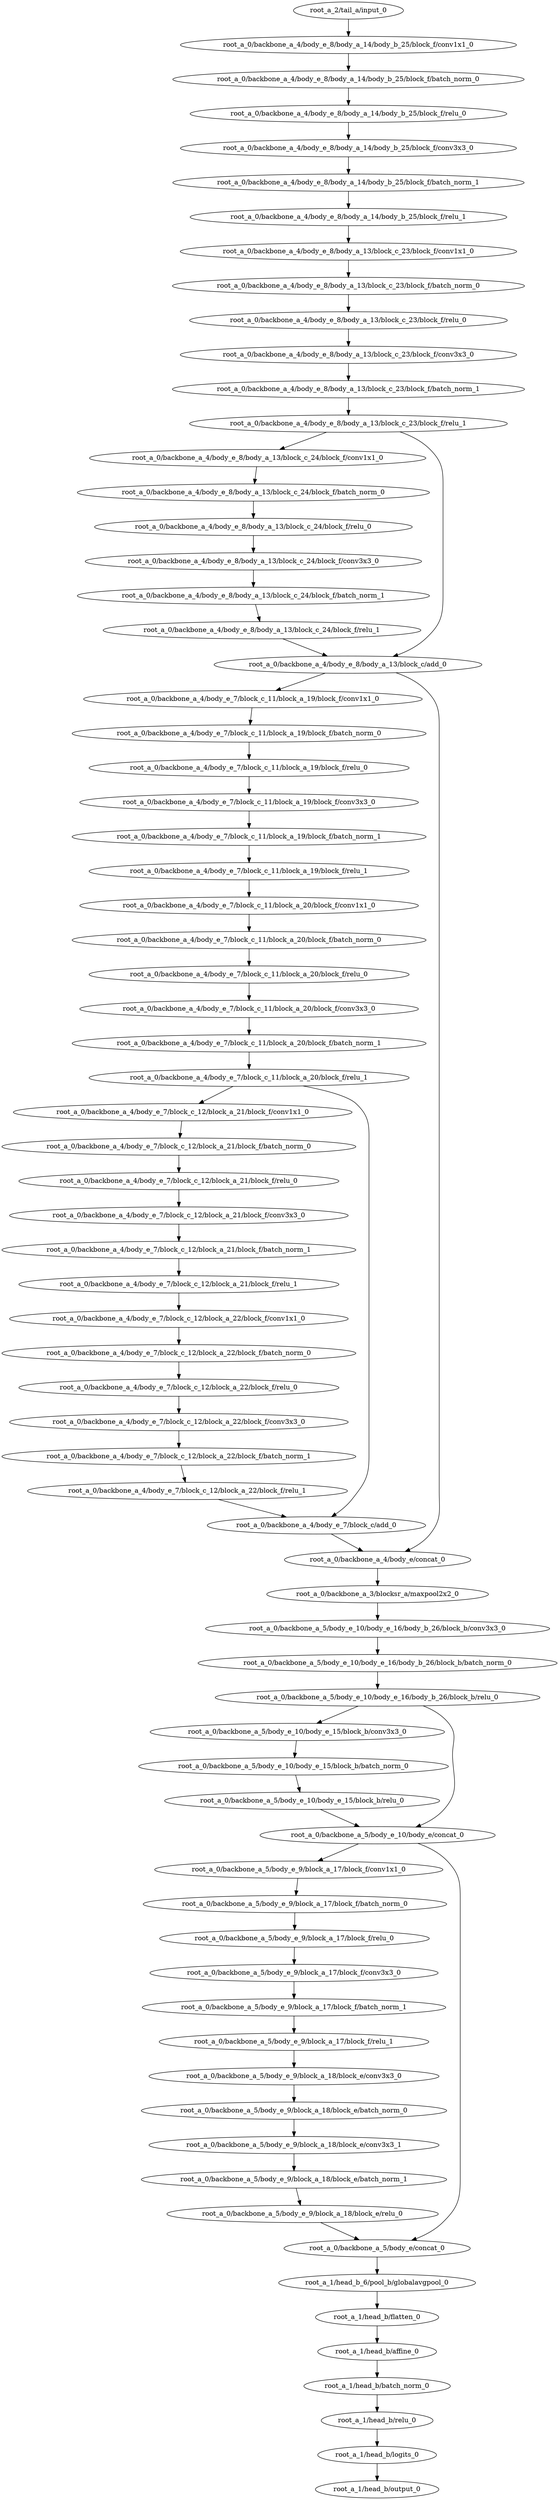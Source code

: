 digraph root_a {
	"root_a_2/tail_a/input_0"
	"root_a_0/backbone_a_4/body_e_8/body_a_14/body_b_25/block_f/conv1x1_0"
	"root_a_0/backbone_a_4/body_e_8/body_a_14/body_b_25/block_f/batch_norm_0"
	"root_a_0/backbone_a_4/body_e_8/body_a_14/body_b_25/block_f/relu_0"
	"root_a_0/backbone_a_4/body_e_8/body_a_14/body_b_25/block_f/conv3x3_0"
	"root_a_0/backbone_a_4/body_e_8/body_a_14/body_b_25/block_f/batch_norm_1"
	"root_a_0/backbone_a_4/body_e_8/body_a_14/body_b_25/block_f/relu_1"
	"root_a_0/backbone_a_4/body_e_8/body_a_13/block_c_23/block_f/conv1x1_0"
	"root_a_0/backbone_a_4/body_e_8/body_a_13/block_c_23/block_f/batch_norm_0"
	"root_a_0/backbone_a_4/body_e_8/body_a_13/block_c_23/block_f/relu_0"
	"root_a_0/backbone_a_4/body_e_8/body_a_13/block_c_23/block_f/conv3x3_0"
	"root_a_0/backbone_a_4/body_e_8/body_a_13/block_c_23/block_f/batch_norm_1"
	"root_a_0/backbone_a_4/body_e_8/body_a_13/block_c_23/block_f/relu_1"
	"root_a_0/backbone_a_4/body_e_8/body_a_13/block_c_24/block_f/conv1x1_0"
	"root_a_0/backbone_a_4/body_e_8/body_a_13/block_c_24/block_f/batch_norm_0"
	"root_a_0/backbone_a_4/body_e_8/body_a_13/block_c_24/block_f/relu_0"
	"root_a_0/backbone_a_4/body_e_8/body_a_13/block_c_24/block_f/conv3x3_0"
	"root_a_0/backbone_a_4/body_e_8/body_a_13/block_c_24/block_f/batch_norm_1"
	"root_a_0/backbone_a_4/body_e_8/body_a_13/block_c_24/block_f/relu_1"
	"root_a_0/backbone_a_4/body_e_8/body_a_13/block_c/add_0"
	"root_a_0/backbone_a_4/body_e_7/block_c_11/block_a_19/block_f/conv1x1_0"
	"root_a_0/backbone_a_4/body_e_7/block_c_11/block_a_19/block_f/batch_norm_0"
	"root_a_0/backbone_a_4/body_e_7/block_c_11/block_a_19/block_f/relu_0"
	"root_a_0/backbone_a_4/body_e_7/block_c_11/block_a_19/block_f/conv3x3_0"
	"root_a_0/backbone_a_4/body_e_7/block_c_11/block_a_19/block_f/batch_norm_1"
	"root_a_0/backbone_a_4/body_e_7/block_c_11/block_a_19/block_f/relu_1"
	"root_a_0/backbone_a_4/body_e_7/block_c_11/block_a_20/block_f/conv1x1_0"
	"root_a_0/backbone_a_4/body_e_7/block_c_11/block_a_20/block_f/batch_norm_0"
	"root_a_0/backbone_a_4/body_e_7/block_c_11/block_a_20/block_f/relu_0"
	"root_a_0/backbone_a_4/body_e_7/block_c_11/block_a_20/block_f/conv3x3_0"
	"root_a_0/backbone_a_4/body_e_7/block_c_11/block_a_20/block_f/batch_norm_1"
	"root_a_0/backbone_a_4/body_e_7/block_c_11/block_a_20/block_f/relu_1"
	"root_a_0/backbone_a_4/body_e_7/block_c_12/block_a_21/block_f/conv1x1_0"
	"root_a_0/backbone_a_4/body_e_7/block_c_12/block_a_21/block_f/batch_norm_0"
	"root_a_0/backbone_a_4/body_e_7/block_c_12/block_a_21/block_f/relu_0"
	"root_a_0/backbone_a_4/body_e_7/block_c_12/block_a_21/block_f/conv3x3_0"
	"root_a_0/backbone_a_4/body_e_7/block_c_12/block_a_21/block_f/batch_norm_1"
	"root_a_0/backbone_a_4/body_e_7/block_c_12/block_a_21/block_f/relu_1"
	"root_a_0/backbone_a_4/body_e_7/block_c_12/block_a_22/block_f/conv1x1_0"
	"root_a_0/backbone_a_4/body_e_7/block_c_12/block_a_22/block_f/batch_norm_0"
	"root_a_0/backbone_a_4/body_e_7/block_c_12/block_a_22/block_f/relu_0"
	"root_a_0/backbone_a_4/body_e_7/block_c_12/block_a_22/block_f/conv3x3_0"
	"root_a_0/backbone_a_4/body_e_7/block_c_12/block_a_22/block_f/batch_norm_1"
	"root_a_0/backbone_a_4/body_e_7/block_c_12/block_a_22/block_f/relu_1"
	"root_a_0/backbone_a_4/body_e_7/block_c/add_0"
	"root_a_0/backbone_a_4/body_e/concat_0"
	"root_a_0/backbone_a_3/blocksr_a/maxpool2x2_0"
	"root_a_0/backbone_a_5/body_e_10/body_e_16/body_b_26/block_b/conv3x3_0"
	"root_a_0/backbone_a_5/body_e_10/body_e_16/body_b_26/block_b/batch_norm_0"
	"root_a_0/backbone_a_5/body_e_10/body_e_16/body_b_26/block_b/relu_0"
	"root_a_0/backbone_a_5/body_e_10/body_e_15/block_b/conv3x3_0"
	"root_a_0/backbone_a_5/body_e_10/body_e_15/block_b/batch_norm_0"
	"root_a_0/backbone_a_5/body_e_10/body_e_15/block_b/relu_0"
	"root_a_0/backbone_a_5/body_e_10/body_e/concat_0"
	"root_a_0/backbone_a_5/body_e_9/block_a_17/block_f/conv1x1_0"
	"root_a_0/backbone_a_5/body_e_9/block_a_17/block_f/batch_norm_0"
	"root_a_0/backbone_a_5/body_e_9/block_a_17/block_f/relu_0"
	"root_a_0/backbone_a_5/body_e_9/block_a_17/block_f/conv3x3_0"
	"root_a_0/backbone_a_5/body_e_9/block_a_17/block_f/batch_norm_1"
	"root_a_0/backbone_a_5/body_e_9/block_a_17/block_f/relu_1"
	"root_a_0/backbone_a_5/body_e_9/block_a_18/block_e/conv3x3_0"
	"root_a_0/backbone_a_5/body_e_9/block_a_18/block_e/batch_norm_0"
	"root_a_0/backbone_a_5/body_e_9/block_a_18/block_e/conv3x3_1"
	"root_a_0/backbone_a_5/body_e_9/block_a_18/block_e/batch_norm_1"
	"root_a_0/backbone_a_5/body_e_9/block_a_18/block_e/relu_0"
	"root_a_0/backbone_a_5/body_e/concat_0"
	"root_a_1/head_b_6/pool_b/globalavgpool_0"
	"root_a_1/head_b/flatten_0"
	"root_a_1/head_b/affine_0"
	"root_a_1/head_b/batch_norm_0"
	"root_a_1/head_b/relu_0"
	"root_a_1/head_b/logits_0"
	"root_a_1/head_b/output_0"

	"root_a_2/tail_a/input_0" -> "root_a_0/backbone_a_4/body_e_8/body_a_14/body_b_25/block_f/conv1x1_0"
	"root_a_0/backbone_a_4/body_e_8/body_a_14/body_b_25/block_f/conv1x1_0" -> "root_a_0/backbone_a_4/body_e_8/body_a_14/body_b_25/block_f/batch_norm_0"
	"root_a_0/backbone_a_4/body_e_8/body_a_14/body_b_25/block_f/batch_norm_0" -> "root_a_0/backbone_a_4/body_e_8/body_a_14/body_b_25/block_f/relu_0"
	"root_a_0/backbone_a_4/body_e_8/body_a_14/body_b_25/block_f/relu_0" -> "root_a_0/backbone_a_4/body_e_8/body_a_14/body_b_25/block_f/conv3x3_0"
	"root_a_0/backbone_a_4/body_e_8/body_a_14/body_b_25/block_f/conv3x3_0" -> "root_a_0/backbone_a_4/body_e_8/body_a_14/body_b_25/block_f/batch_norm_1"
	"root_a_0/backbone_a_4/body_e_8/body_a_14/body_b_25/block_f/batch_norm_1" -> "root_a_0/backbone_a_4/body_e_8/body_a_14/body_b_25/block_f/relu_1"
	"root_a_0/backbone_a_4/body_e_8/body_a_14/body_b_25/block_f/relu_1" -> "root_a_0/backbone_a_4/body_e_8/body_a_13/block_c_23/block_f/conv1x1_0"
	"root_a_0/backbone_a_4/body_e_8/body_a_13/block_c_23/block_f/conv1x1_0" -> "root_a_0/backbone_a_4/body_e_8/body_a_13/block_c_23/block_f/batch_norm_0"
	"root_a_0/backbone_a_4/body_e_8/body_a_13/block_c_23/block_f/batch_norm_0" -> "root_a_0/backbone_a_4/body_e_8/body_a_13/block_c_23/block_f/relu_0"
	"root_a_0/backbone_a_4/body_e_8/body_a_13/block_c_23/block_f/relu_0" -> "root_a_0/backbone_a_4/body_e_8/body_a_13/block_c_23/block_f/conv3x3_0"
	"root_a_0/backbone_a_4/body_e_8/body_a_13/block_c_23/block_f/conv3x3_0" -> "root_a_0/backbone_a_4/body_e_8/body_a_13/block_c_23/block_f/batch_norm_1"
	"root_a_0/backbone_a_4/body_e_8/body_a_13/block_c_23/block_f/batch_norm_1" -> "root_a_0/backbone_a_4/body_e_8/body_a_13/block_c_23/block_f/relu_1"
	"root_a_0/backbone_a_4/body_e_8/body_a_13/block_c_23/block_f/relu_1" -> "root_a_0/backbone_a_4/body_e_8/body_a_13/block_c_24/block_f/conv1x1_0"
	"root_a_0/backbone_a_4/body_e_8/body_a_13/block_c_24/block_f/conv1x1_0" -> "root_a_0/backbone_a_4/body_e_8/body_a_13/block_c_24/block_f/batch_norm_0"
	"root_a_0/backbone_a_4/body_e_8/body_a_13/block_c_24/block_f/batch_norm_0" -> "root_a_0/backbone_a_4/body_e_8/body_a_13/block_c_24/block_f/relu_0"
	"root_a_0/backbone_a_4/body_e_8/body_a_13/block_c_24/block_f/relu_0" -> "root_a_0/backbone_a_4/body_e_8/body_a_13/block_c_24/block_f/conv3x3_0"
	"root_a_0/backbone_a_4/body_e_8/body_a_13/block_c_24/block_f/conv3x3_0" -> "root_a_0/backbone_a_4/body_e_8/body_a_13/block_c_24/block_f/batch_norm_1"
	"root_a_0/backbone_a_4/body_e_8/body_a_13/block_c_24/block_f/batch_norm_1" -> "root_a_0/backbone_a_4/body_e_8/body_a_13/block_c_24/block_f/relu_1"
	"root_a_0/backbone_a_4/body_e_8/body_a_13/block_c_24/block_f/relu_1" -> "root_a_0/backbone_a_4/body_e_8/body_a_13/block_c/add_0"
	"root_a_0/backbone_a_4/body_e_8/body_a_13/block_c_23/block_f/relu_1" -> "root_a_0/backbone_a_4/body_e_8/body_a_13/block_c/add_0"
	"root_a_0/backbone_a_4/body_e_8/body_a_13/block_c/add_0" -> "root_a_0/backbone_a_4/body_e_7/block_c_11/block_a_19/block_f/conv1x1_0"
	"root_a_0/backbone_a_4/body_e_7/block_c_11/block_a_19/block_f/conv1x1_0" -> "root_a_0/backbone_a_4/body_e_7/block_c_11/block_a_19/block_f/batch_norm_0"
	"root_a_0/backbone_a_4/body_e_7/block_c_11/block_a_19/block_f/batch_norm_0" -> "root_a_0/backbone_a_4/body_e_7/block_c_11/block_a_19/block_f/relu_0"
	"root_a_0/backbone_a_4/body_e_7/block_c_11/block_a_19/block_f/relu_0" -> "root_a_0/backbone_a_4/body_e_7/block_c_11/block_a_19/block_f/conv3x3_0"
	"root_a_0/backbone_a_4/body_e_7/block_c_11/block_a_19/block_f/conv3x3_0" -> "root_a_0/backbone_a_4/body_e_7/block_c_11/block_a_19/block_f/batch_norm_1"
	"root_a_0/backbone_a_4/body_e_7/block_c_11/block_a_19/block_f/batch_norm_1" -> "root_a_0/backbone_a_4/body_e_7/block_c_11/block_a_19/block_f/relu_1"
	"root_a_0/backbone_a_4/body_e_7/block_c_11/block_a_19/block_f/relu_1" -> "root_a_0/backbone_a_4/body_e_7/block_c_11/block_a_20/block_f/conv1x1_0"
	"root_a_0/backbone_a_4/body_e_7/block_c_11/block_a_20/block_f/conv1x1_0" -> "root_a_0/backbone_a_4/body_e_7/block_c_11/block_a_20/block_f/batch_norm_0"
	"root_a_0/backbone_a_4/body_e_7/block_c_11/block_a_20/block_f/batch_norm_0" -> "root_a_0/backbone_a_4/body_e_7/block_c_11/block_a_20/block_f/relu_0"
	"root_a_0/backbone_a_4/body_e_7/block_c_11/block_a_20/block_f/relu_0" -> "root_a_0/backbone_a_4/body_e_7/block_c_11/block_a_20/block_f/conv3x3_0"
	"root_a_0/backbone_a_4/body_e_7/block_c_11/block_a_20/block_f/conv3x3_0" -> "root_a_0/backbone_a_4/body_e_7/block_c_11/block_a_20/block_f/batch_norm_1"
	"root_a_0/backbone_a_4/body_e_7/block_c_11/block_a_20/block_f/batch_norm_1" -> "root_a_0/backbone_a_4/body_e_7/block_c_11/block_a_20/block_f/relu_1"
	"root_a_0/backbone_a_4/body_e_7/block_c_11/block_a_20/block_f/relu_1" -> "root_a_0/backbone_a_4/body_e_7/block_c_12/block_a_21/block_f/conv1x1_0"
	"root_a_0/backbone_a_4/body_e_7/block_c_12/block_a_21/block_f/conv1x1_0" -> "root_a_0/backbone_a_4/body_e_7/block_c_12/block_a_21/block_f/batch_norm_0"
	"root_a_0/backbone_a_4/body_e_7/block_c_12/block_a_21/block_f/batch_norm_0" -> "root_a_0/backbone_a_4/body_e_7/block_c_12/block_a_21/block_f/relu_0"
	"root_a_0/backbone_a_4/body_e_7/block_c_12/block_a_21/block_f/relu_0" -> "root_a_0/backbone_a_4/body_e_7/block_c_12/block_a_21/block_f/conv3x3_0"
	"root_a_0/backbone_a_4/body_e_7/block_c_12/block_a_21/block_f/conv3x3_0" -> "root_a_0/backbone_a_4/body_e_7/block_c_12/block_a_21/block_f/batch_norm_1"
	"root_a_0/backbone_a_4/body_e_7/block_c_12/block_a_21/block_f/batch_norm_1" -> "root_a_0/backbone_a_4/body_e_7/block_c_12/block_a_21/block_f/relu_1"
	"root_a_0/backbone_a_4/body_e_7/block_c_12/block_a_21/block_f/relu_1" -> "root_a_0/backbone_a_4/body_e_7/block_c_12/block_a_22/block_f/conv1x1_0"
	"root_a_0/backbone_a_4/body_e_7/block_c_12/block_a_22/block_f/conv1x1_0" -> "root_a_0/backbone_a_4/body_e_7/block_c_12/block_a_22/block_f/batch_norm_0"
	"root_a_0/backbone_a_4/body_e_7/block_c_12/block_a_22/block_f/batch_norm_0" -> "root_a_0/backbone_a_4/body_e_7/block_c_12/block_a_22/block_f/relu_0"
	"root_a_0/backbone_a_4/body_e_7/block_c_12/block_a_22/block_f/relu_0" -> "root_a_0/backbone_a_4/body_e_7/block_c_12/block_a_22/block_f/conv3x3_0"
	"root_a_0/backbone_a_4/body_e_7/block_c_12/block_a_22/block_f/conv3x3_0" -> "root_a_0/backbone_a_4/body_e_7/block_c_12/block_a_22/block_f/batch_norm_1"
	"root_a_0/backbone_a_4/body_e_7/block_c_12/block_a_22/block_f/batch_norm_1" -> "root_a_0/backbone_a_4/body_e_7/block_c_12/block_a_22/block_f/relu_1"
	"root_a_0/backbone_a_4/body_e_7/block_c_12/block_a_22/block_f/relu_1" -> "root_a_0/backbone_a_4/body_e_7/block_c/add_0"
	"root_a_0/backbone_a_4/body_e_7/block_c_11/block_a_20/block_f/relu_1" -> "root_a_0/backbone_a_4/body_e_7/block_c/add_0"
	"root_a_0/backbone_a_4/body_e_8/body_a_13/block_c/add_0" -> "root_a_0/backbone_a_4/body_e/concat_0"
	"root_a_0/backbone_a_4/body_e_7/block_c/add_0" -> "root_a_0/backbone_a_4/body_e/concat_0"
	"root_a_0/backbone_a_4/body_e/concat_0" -> "root_a_0/backbone_a_3/blocksr_a/maxpool2x2_0"
	"root_a_0/backbone_a_3/blocksr_a/maxpool2x2_0" -> "root_a_0/backbone_a_5/body_e_10/body_e_16/body_b_26/block_b/conv3x3_0"
	"root_a_0/backbone_a_5/body_e_10/body_e_16/body_b_26/block_b/conv3x3_0" -> "root_a_0/backbone_a_5/body_e_10/body_e_16/body_b_26/block_b/batch_norm_0"
	"root_a_0/backbone_a_5/body_e_10/body_e_16/body_b_26/block_b/batch_norm_0" -> "root_a_0/backbone_a_5/body_e_10/body_e_16/body_b_26/block_b/relu_0"
	"root_a_0/backbone_a_5/body_e_10/body_e_16/body_b_26/block_b/relu_0" -> "root_a_0/backbone_a_5/body_e_10/body_e_15/block_b/conv3x3_0"
	"root_a_0/backbone_a_5/body_e_10/body_e_15/block_b/conv3x3_0" -> "root_a_0/backbone_a_5/body_e_10/body_e_15/block_b/batch_norm_0"
	"root_a_0/backbone_a_5/body_e_10/body_e_15/block_b/batch_norm_0" -> "root_a_0/backbone_a_5/body_e_10/body_e_15/block_b/relu_0"
	"root_a_0/backbone_a_5/body_e_10/body_e_16/body_b_26/block_b/relu_0" -> "root_a_0/backbone_a_5/body_e_10/body_e/concat_0"
	"root_a_0/backbone_a_5/body_e_10/body_e_15/block_b/relu_0" -> "root_a_0/backbone_a_5/body_e_10/body_e/concat_0"
	"root_a_0/backbone_a_5/body_e_10/body_e/concat_0" -> "root_a_0/backbone_a_5/body_e_9/block_a_17/block_f/conv1x1_0"
	"root_a_0/backbone_a_5/body_e_9/block_a_17/block_f/conv1x1_0" -> "root_a_0/backbone_a_5/body_e_9/block_a_17/block_f/batch_norm_0"
	"root_a_0/backbone_a_5/body_e_9/block_a_17/block_f/batch_norm_0" -> "root_a_0/backbone_a_5/body_e_9/block_a_17/block_f/relu_0"
	"root_a_0/backbone_a_5/body_e_9/block_a_17/block_f/relu_0" -> "root_a_0/backbone_a_5/body_e_9/block_a_17/block_f/conv3x3_0"
	"root_a_0/backbone_a_5/body_e_9/block_a_17/block_f/conv3x3_0" -> "root_a_0/backbone_a_5/body_e_9/block_a_17/block_f/batch_norm_1"
	"root_a_0/backbone_a_5/body_e_9/block_a_17/block_f/batch_norm_1" -> "root_a_0/backbone_a_5/body_e_9/block_a_17/block_f/relu_1"
	"root_a_0/backbone_a_5/body_e_9/block_a_17/block_f/relu_1" -> "root_a_0/backbone_a_5/body_e_9/block_a_18/block_e/conv3x3_0"
	"root_a_0/backbone_a_5/body_e_9/block_a_18/block_e/conv3x3_0" -> "root_a_0/backbone_a_5/body_e_9/block_a_18/block_e/batch_norm_0"
	"root_a_0/backbone_a_5/body_e_9/block_a_18/block_e/batch_norm_0" -> "root_a_0/backbone_a_5/body_e_9/block_a_18/block_e/conv3x3_1"
	"root_a_0/backbone_a_5/body_e_9/block_a_18/block_e/conv3x3_1" -> "root_a_0/backbone_a_5/body_e_9/block_a_18/block_e/batch_norm_1"
	"root_a_0/backbone_a_5/body_e_9/block_a_18/block_e/batch_norm_1" -> "root_a_0/backbone_a_5/body_e_9/block_a_18/block_e/relu_0"
	"root_a_0/backbone_a_5/body_e_10/body_e/concat_0" -> "root_a_0/backbone_a_5/body_e/concat_0"
	"root_a_0/backbone_a_5/body_e_9/block_a_18/block_e/relu_0" -> "root_a_0/backbone_a_5/body_e/concat_0"
	"root_a_0/backbone_a_5/body_e/concat_0" -> "root_a_1/head_b_6/pool_b/globalavgpool_0"
	"root_a_1/head_b_6/pool_b/globalavgpool_0" -> "root_a_1/head_b/flatten_0"
	"root_a_1/head_b/flatten_0" -> "root_a_1/head_b/affine_0"
	"root_a_1/head_b/affine_0" -> "root_a_1/head_b/batch_norm_0"
	"root_a_1/head_b/batch_norm_0" -> "root_a_1/head_b/relu_0"
	"root_a_1/head_b/relu_0" -> "root_a_1/head_b/logits_0"
	"root_a_1/head_b/logits_0" -> "root_a_1/head_b/output_0"

}